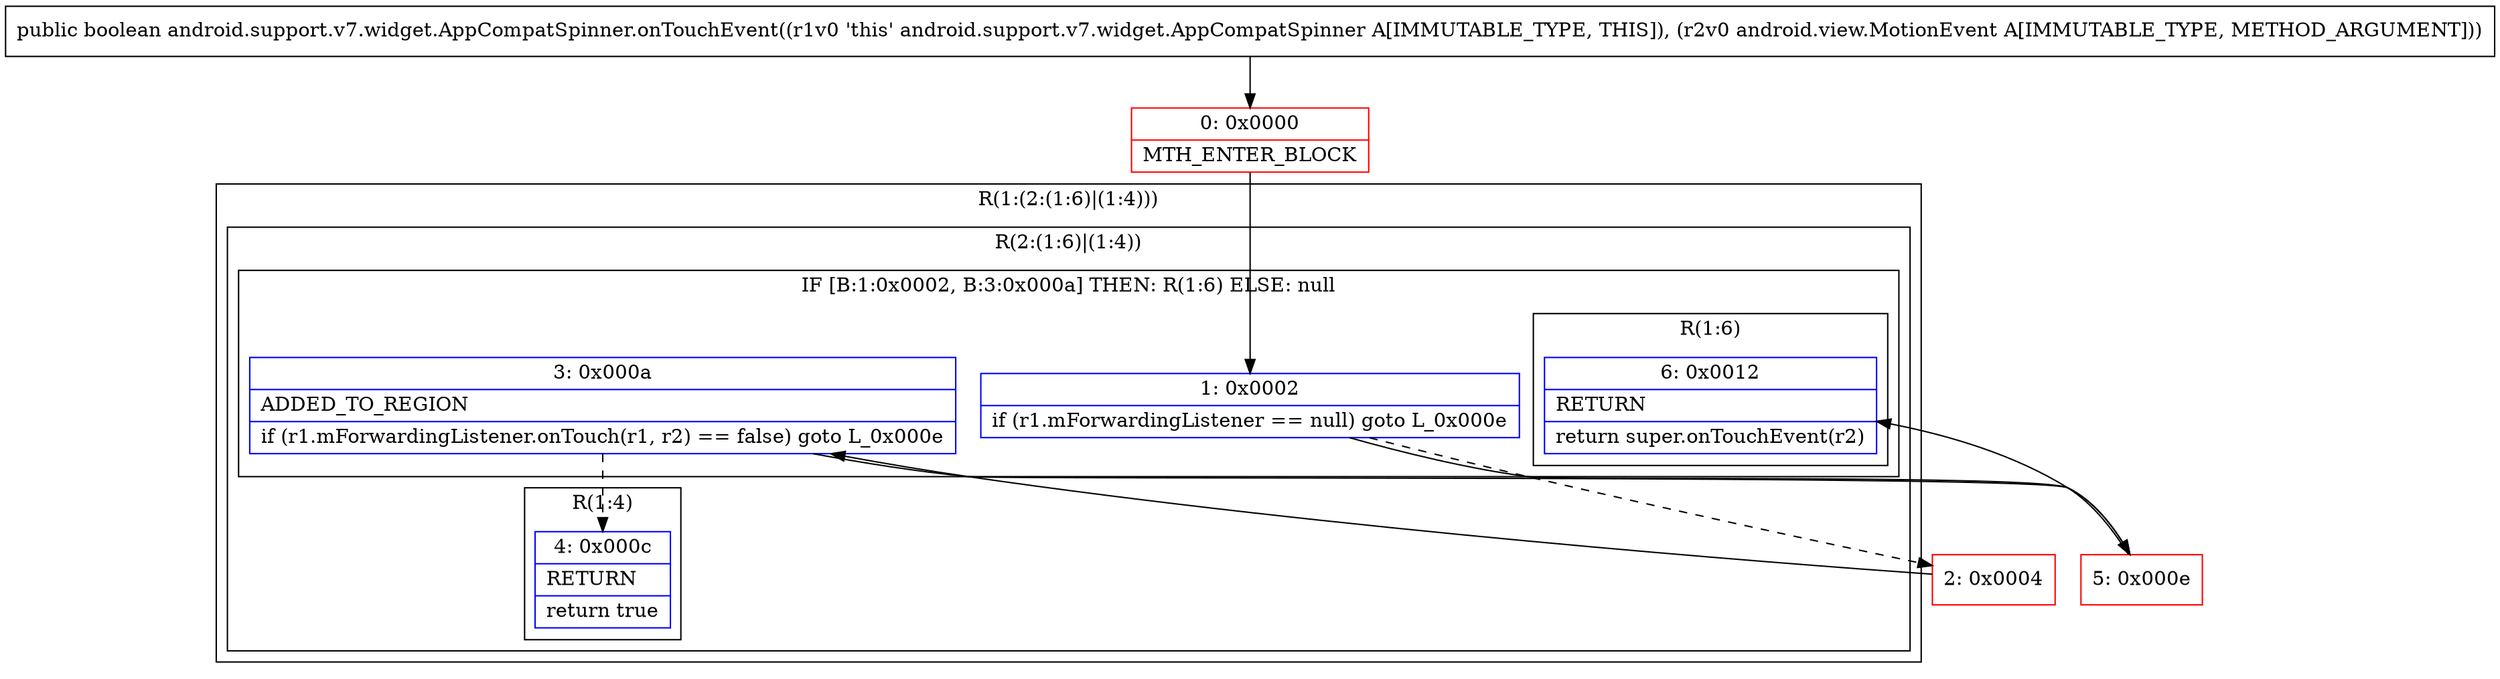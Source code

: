 digraph "CFG forandroid.support.v7.widget.AppCompatSpinner.onTouchEvent(Landroid\/view\/MotionEvent;)Z" {
subgraph cluster_Region_1042339589 {
label = "R(1:(2:(1:6)|(1:4)))";
node [shape=record,color=blue];
subgraph cluster_Region_319745887 {
label = "R(2:(1:6)|(1:4))";
node [shape=record,color=blue];
subgraph cluster_IfRegion_953046880 {
label = "IF [B:1:0x0002, B:3:0x000a] THEN: R(1:6) ELSE: null";
node [shape=record,color=blue];
Node_1 [shape=record,label="{1\:\ 0x0002|if (r1.mForwardingListener == null) goto L_0x000e\l}"];
Node_3 [shape=record,label="{3\:\ 0x000a|ADDED_TO_REGION\l|if (r1.mForwardingListener.onTouch(r1, r2) == false) goto L_0x000e\l}"];
subgraph cluster_Region_1172246242 {
label = "R(1:6)";
node [shape=record,color=blue];
Node_6 [shape=record,label="{6\:\ 0x0012|RETURN\l|return super.onTouchEvent(r2)\l}"];
}
}
subgraph cluster_Region_2113892771 {
label = "R(1:4)";
node [shape=record,color=blue];
Node_4 [shape=record,label="{4\:\ 0x000c|RETURN\l|return true\l}"];
}
}
}
Node_0 [shape=record,color=red,label="{0\:\ 0x0000|MTH_ENTER_BLOCK\l}"];
Node_2 [shape=record,color=red,label="{2\:\ 0x0004}"];
Node_5 [shape=record,color=red,label="{5\:\ 0x000e}"];
MethodNode[shape=record,label="{public boolean android.support.v7.widget.AppCompatSpinner.onTouchEvent((r1v0 'this' android.support.v7.widget.AppCompatSpinner A[IMMUTABLE_TYPE, THIS]), (r2v0 android.view.MotionEvent A[IMMUTABLE_TYPE, METHOD_ARGUMENT])) }"];
MethodNode -> Node_0;
Node_1 -> Node_2[style=dashed];
Node_1 -> Node_5;
Node_3 -> Node_4[style=dashed];
Node_3 -> Node_5;
Node_0 -> Node_1;
Node_2 -> Node_3;
Node_5 -> Node_6;
}

